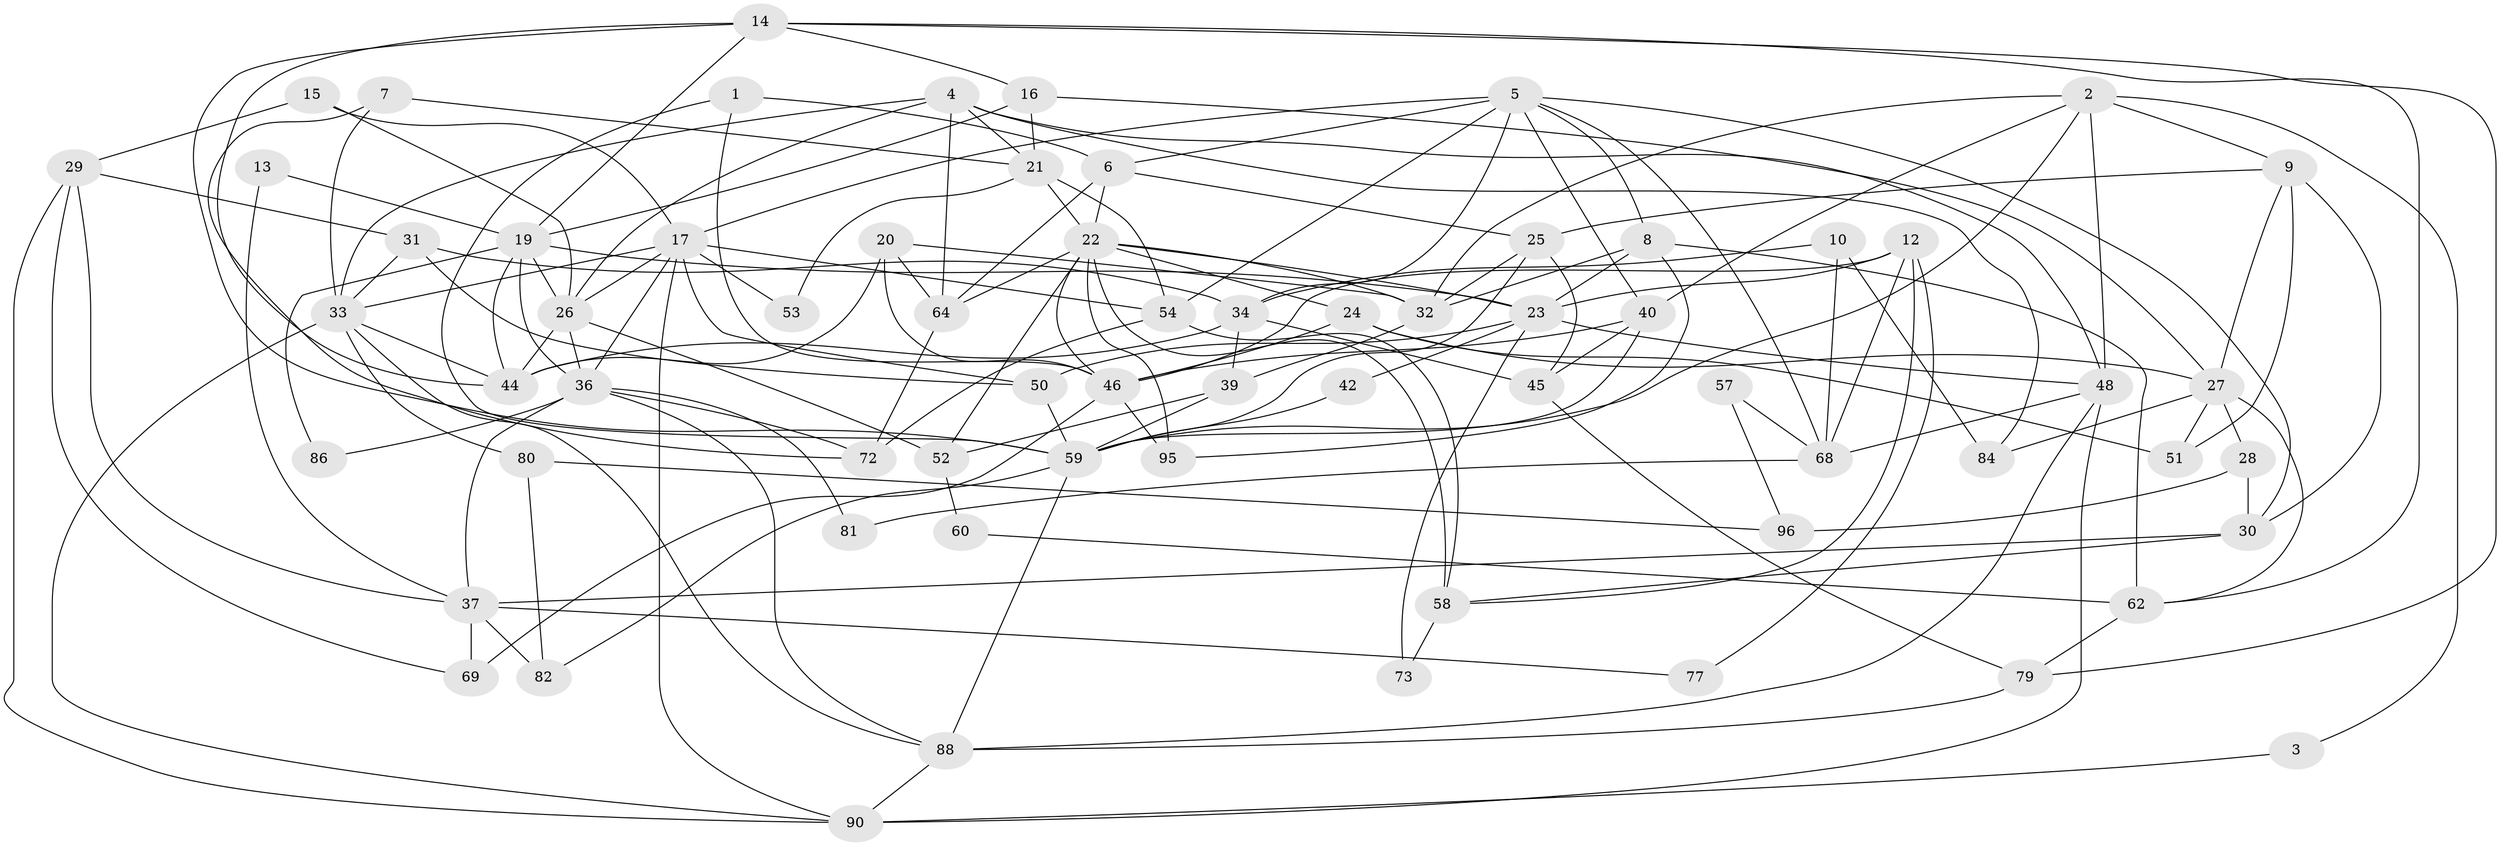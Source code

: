 // original degree distribution, {3: 0.2708333333333333, 5: 0.1875, 2: 0.17708333333333334, 4: 0.21875, 7: 0.041666666666666664, 8: 0.03125, 10: 0.010416666666666666, 6: 0.0625}
// Generated by graph-tools (version 1.1) at 2025/11/02/27/25 16:11:21]
// undirected, 67 vertices, 160 edges
graph export_dot {
graph [start="1"]
  node [color=gray90,style=filled];
  1;
  2 [super="+70"];
  3;
  4 [super="+61"];
  5 [super="+91"];
  6 [super="+47"];
  7;
  8;
  9 [super="+11"];
  10 [super="+67"];
  12;
  13;
  14 [super="+41"];
  15;
  16;
  17 [super="+18"];
  19 [super="+35"];
  20 [super="+83"];
  21 [super="+63"];
  22 [super="+93"];
  23 [super="+43"];
  24;
  25;
  26 [super="+87"];
  27 [super="+56"];
  28;
  29;
  30;
  31 [super="+85"];
  32 [super="+89"];
  33 [super="+94"];
  34 [super="+38"];
  36 [super="+78"];
  37 [super="+74"];
  39 [super="+49"];
  40;
  42;
  44 [super="+66"];
  45;
  46 [super="+55"];
  48;
  50;
  51;
  52;
  53;
  54;
  57;
  58 [super="+65"];
  59 [super="+75"];
  60;
  62;
  64;
  68 [super="+71"];
  69 [super="+76"];
  72;
  73;
  77;
  79;
  80;
  81;
  82;
  84;
  86;
  88;
  90 [super="+92"];
  95;
  96;
  1 -- 59;
  1 -- 46;
  1 -- 6;
  2 -- 48;
  2 -- 40;
  2 -- 32;
  2 -- 59;
  2 -- 9;
  2 -- 3;
  3 -- 90;
  4 -- 26;
  4 -- 48;
  4 -- 33;
  4 -- 64;
  4 -- 21;
  4 -- 84;
  5 -- 40;
  5 -- 30;
  5 -- 34;
  5 -- 6;
  5 -- 8;
  5 -- 54;
  5 -- 68;
  5 -- 17;
  6 -- 25;
  6 -- 64;
  6 -- 22;
  7 -- 21;
  7 -- 72;
  7 -- 33;
  8 -- 62;
  8 -- 95;
  8 -- 23;
  8 -- 32;
  9 -- 25;
  9 -- 51;
  9 -- 27;
  9 -- 30;
  10 -- 84;
  10 -- 68;
  10 -- 34;
  12 -- 23;
  12 -- 68;
  12 -- 77;
  12 -- 46;
  12 -- 58;
  13 -- 19;
  13 -- 37;
  14 -- 19;
  14 -- 59;
  14 -- 16;
  14 -- 62;
  14 -- 44;
  14 -- 79;
  15 -- 17;
  15 -- 29;
  15 -- 26;
  16 -- 21;
  16 -- 19;
  16 -- 27;
  17 -- 36;
  17 -- 50;
  17 -- 54;
  17 -- 26;
  17 -- 90;
  17 -- 53;
  17 -- 33;
  19 -- 44;
  19 -- 26;
  19 -- 86;
  19 -- 23;
  19 -- 36;
  20 -- 64;
  20 -- 46;
  20 -- 32;
  20 -- 44;
  21 -- 22;
  21 -- 53;
  21 -- 54;
  22 -- 46;
  22 -- 52;
  22 -- 58;
  22 -- 95;
  22 -- 23;
  22 -- 24;
  22 -- 64;
  22 -- 32;
  23 -- 50;
  23 -- 42;
  23 -- 73;
  23 -- 48;
  24 -- 51;
  24 -- 27;
  24 -- 46;
  25 -- 59;
  25 -- 45;
  25 -- 32;
  26 -- 44;
  26 -- 52;
  26 -- 36;
  27 -- 51;
  27 -- 28;
  27 -- 62;
  27 -- 84;
  28 -- 30;
  28 -- 96;
  29 -- 31;
  29 -- 90;
  29 -- 37;
  29 -- 69;
  30 -- 37;
  30 -- 58;
  31 -- 34;
  31 -- 50;
  31 -- 33;
  32 -- 39;
  33 -- 80;
  33 -- 88;
  33 -- 90;
  33 -- 44;
  34 -- 44;
  34 -- 45;
  34 -- 39;
  36 -- 88;
  36 -- 81;
  36 -- 86;
  36 -- 72;
  36 -- 37;
  37 -- 82;
  37 -- 69 [weight=2];
  37 -- 77;
  39 -- 59;
  39 -- 52;
  40 -- 46;
  40 -- 45;
  40 -- 59;
  42 -- 59;
  45 -- 79;
  46 -- 95;
  46 -- 69;
  48 -- 88;
  48 -- 90;
  48 -- 68;
  50 -- 59;
  52 -- 60;
  54 -- 58;
  54 -- 72;
  57 -- 96;
  57 -- 68;
  58 -- 73;
  59 -- 88;
  59 -- 82;
  60 -- 62;
  62 -- 79;
  64 -- 72;
  68 -- 81;
  79 -- 88;
  80 -- 82;
  80 -- 96;
  88 -- 90;
}
